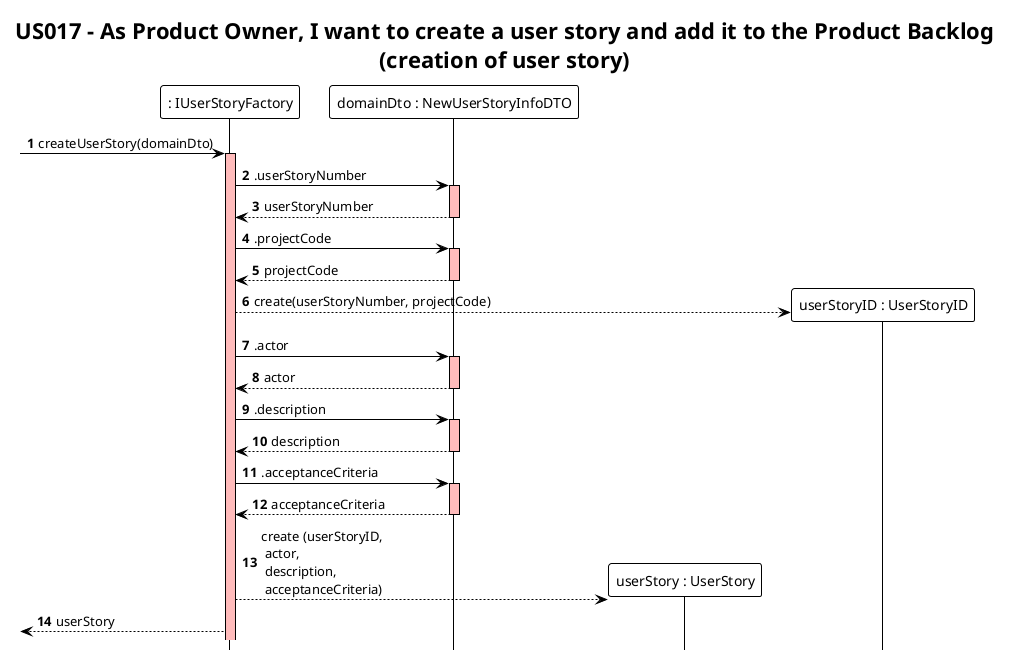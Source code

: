 @startuml
!theme plain
hide footbox
autonumber

skinparam sequence{
LifeLineBackgroundColor #FFBBBB
}

title US017 - As Product Owner, I want to create a user story and add it to the Product Backlog\n(creation of user story)

participant ": IUserStoryFactory" as factory
participant "domainDto : NewUserStoryInfoDTO" as dto
participant "userStory : UserStory" as userStory

-> factory : createUserStory(domainDto)
activate factory

factory -> dto : .userStoryNumber
activate dto
dto --> factory : userStoryNumber
deactivate

factory -> dto : .projectCode
activate dto
dto --> factory : projectCode
deactivate

factory --> "userStoryID : UserStoryID" ** : create(userStoryNumber, projectCode)

factory -> dto : .actor
activate dto
dto --> factory: actor
deactivate

factory -> dto : .description
activate dto
dto --> factory: description
deactivate

factory -> dto : .acceptanceCriteria
activate dto
dto --> factory: acceptanceCriteria
deactivate


factory --> userStory ** :create (userStoryID,\n actor,\n description, \n acceptanceCriteria)

[<-- factory: userStory
@enduml